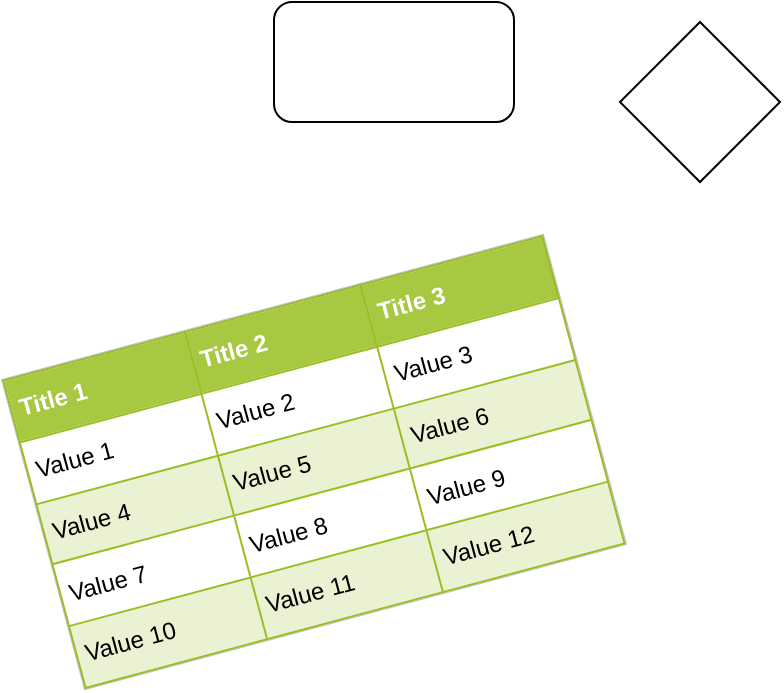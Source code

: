 <mxfile version="12.3.2" type="github" pages="1">
  <diagram id="1wi9WYOzB4on-1EHq99I" name="第 1 页">
    <mxGraphModel dx="868" dy="482" grid="1" gridSize="10" guides="1" tooltips="1" connect="1" arrows="1" fold="1" page="1" pageScale="1" pageWidth="827" pageHeight="1169" math="0" shadow="0">
      <root>
        <mxCell id="0"/>
        <mxCell id="1" parent="0"/>
        <mxCell id="VXamPdT-BGXy00UeUGim-1" value="&lt;table border=&quot;1&quot; width=&quot;100%&quot; height=&quot;100%&quot; cellpadding=&quot;4&quot; style=&quot;width:100%;height:100%;border-collapse:collapse;&quot;&gt;&lt;tr style=&quot;background-color:#A7C942;color:#ffffff;border:1px solid #98bf21;&quot;&gt;&lt;th align=&quot;left&quot;&gt;Title 1&lt;/th&gt;&lt;th align=&quot;left&quot;&gt;Title 2&lt;/th&gt;&lt;th align=&quot;left&quot;&gt;Title 3&lt;/th&gt;&lt;/tr&gt;&lt;tr style=&quot;border:1px solid #98bf21;&quot;&gt;&lt;td&gt;Value 1&lt;/td&gt;&lt;td&gt;Value 2&lt;/td&gt;&lt;td&gt;Value 3&lt;/td&gt;&lt;/tr&gt;&lt;tr style=&quot;background-color:#EAF2D3;border:1px solid #98bf21;&quot;&gt;&lt;td&gt;Value 4&lt;/td&gt;&lt;td&gt;Value 5&lt;/td&gt;&lt;td&gt;Value 6&lt;/td&gt;&lt;/tr&gt;&lt;tr style=&quot;border:1px solid #98bf21;&quot;&gt;&lt;td&gt;Value 7&lt;/td&gt;&lt;td&gt;Value 8&lt;/td&gt;&lt;td&gt;Value 9&lt;/td&gt;&lt;/tr&gt;&lt;tr style=&quot;background-color:#EAF2D3;border:1px solid #98bf21;&quot;&gt;&lt;td&gt;Value 10&lt;/td&gt;&lt;td&gt;Value 11&lt;/td&gt;&lt;td&gt;Value 12&lt;/td&gt;&lt;/tr&gt;&lt;/table&gt;" style="text;html=1;strokeColor=#c0c0c0;fillColor=#ffffff;overflow=fill;rounded=0;rotation=-15;" parent="1" vertex="1">
          <mxGeometry x="40" y="190" width="280" height="160" as="geometry"/>
        </mxCell>
        <mxCell id="1G5SEUJTsmNImceINik4-1" value="" style="rounded=1;whiteSpace=wrap;html=1;" vertex="1" parent="1">
          <mxGeometry x="160" y="40" width="120" height="60" as="geometry"/>
        </mxCell>
        <mxCell id="1G5SEUJTsmNImceINik4-2" value="" style="rhombus;whiteSpace=wrap;html=1;" vertex="1" parent="1">
          <mxGeometry x="333" y="50" width="80" height="80" as="geometry"/>
        </mxCell>
      </root>
    </mxGraphModel>
  </diagram>
</mxfile>
